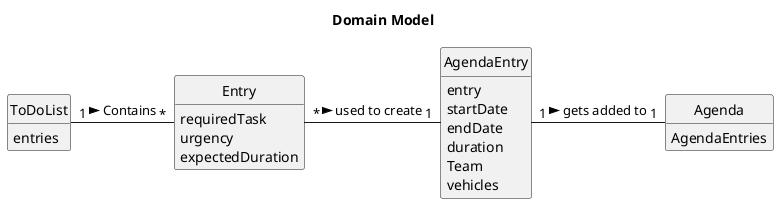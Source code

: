@startuml

'left to right direction

title Domain Model

hide methods
hide circle

class Entry {
    requiredTask
    urgency
    expectedDuration
}

class ToDoList{
    entries
}

class Agenda{
    AgendaEntries
}

class AgendaEntry{
    entry
    startDate
    endDate
    duration
    Team
    vehicles
}


ToDoList "1" -  "*" Entry: Contains  >
Entry "*" - "1" AgendaEntry: used to create >
AgendaEntry "1" - "1" Agenda: gets added to >
@enduml
